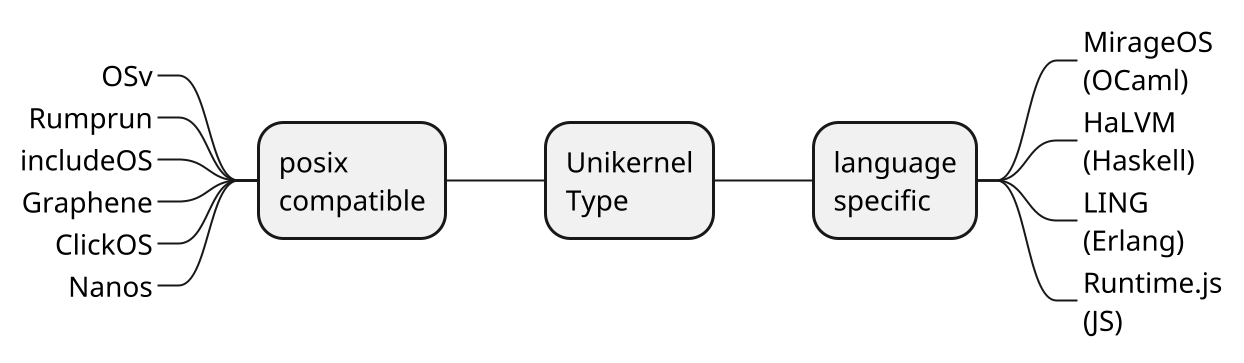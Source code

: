 @startmindmap
scale 2.0
- Unikernel\nType
-- posix\ncompatible
---_ OSv
---_ Rumprun
---_ includeOS
---_ Graphene
---_ ClickOS
---_ Nanos
++ language\nspecific
+++_ MirageOS\n(OCaml)
+++_ HaLVM\n(Haskell)
+++_ LING\n(Erlang)
+++_ Runtime.js\n(JS)

@endmindmap

